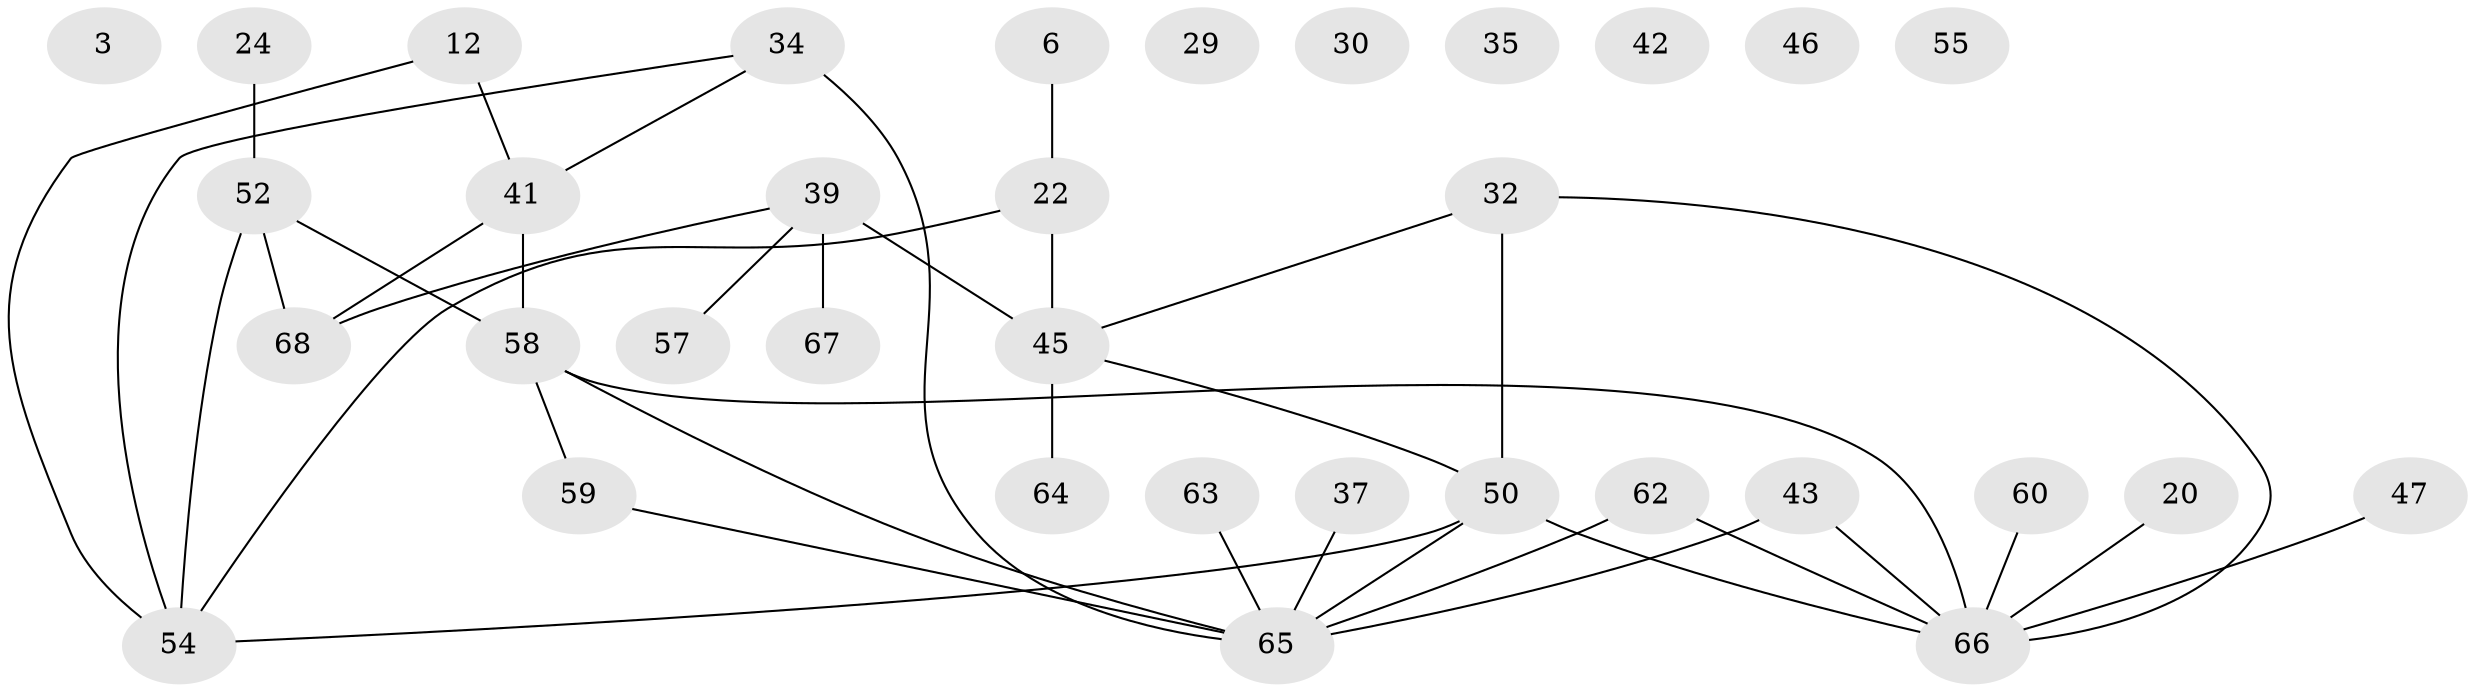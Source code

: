 // original degree distribution, {2: 0.25, 0: 0.08823529411764706, 1: 0.19117647058823528, 3: 0.20588235294117646, 4: 0.17647058823529413, 5: 0.014705882352941176, 6: 0.07352941176470588}
// Generated by graph-tools (version 1.1) at 2025/40/03/09/25 04:40:12]
// undirected, 34 vertices, 39 edges
graph export_dot {
graph [start="1"]
  node [color=gray90,style=filled];
  3;
  6 [super="+2"];
  12 [super="+4"];
  20;
  22;
  24;
  29;
  30;
  32 [super="+25"];
  34 [super="+11"];
  35;
  37;
  39 [super="+31"];
  41;
  42;
  43;
  45 [super="+38"];
  46 [super="+7"];
  47;
  50 [super="+28+33+49"];
  52 [super="+44"];
  54 [super="+53"];
  55;
  57 [super="+18+23"];
  58 [super="+9+51+56"];
  59;
  60;
  62 [super="+19"];
  63;
  64;
  65 [super="+10+21+36"];
  66 [super="+26"];
  67;
  68 [super="+61"];
  6 -- 22 [weight=2];
  12 -- 41;
  12 -- 54;
  20 -- 66;
  22 -- 45;
  22 -- 54;
  24 -- 52;
  32 -- 66 [weight=2];
  32 -- 45 [weight=2];
  32 -- 50;
  34 -- 41 [weight=2];
  34 -- 65 [weight=3];
  34 -- 54;
  37 -- 65;
  39 -- 45 [weight=2];
  39 -- 67;
  39 -- 57;
  39 -- 68;
  41 -- 58 [weight=2];
  41 -- 68;
  43 -- 66 [weight=2];
  43 -- 65;
  45 -- 64;
  45 -- 50;
  47 -- 66;
  50 -- 65 [weight=3];
  50 -- 66;
  50 -- 54 [weight=2];
  52 -- 54 [weight=2];
  52 -- 68;
  52 -- 58;
  58 -- 59;
  58 -- 66;
  58 -- 65;
  59 -- 65;
  60 -- 66;
  62 -- 66;
  62 -- 65;
  63 -- 65;
}
